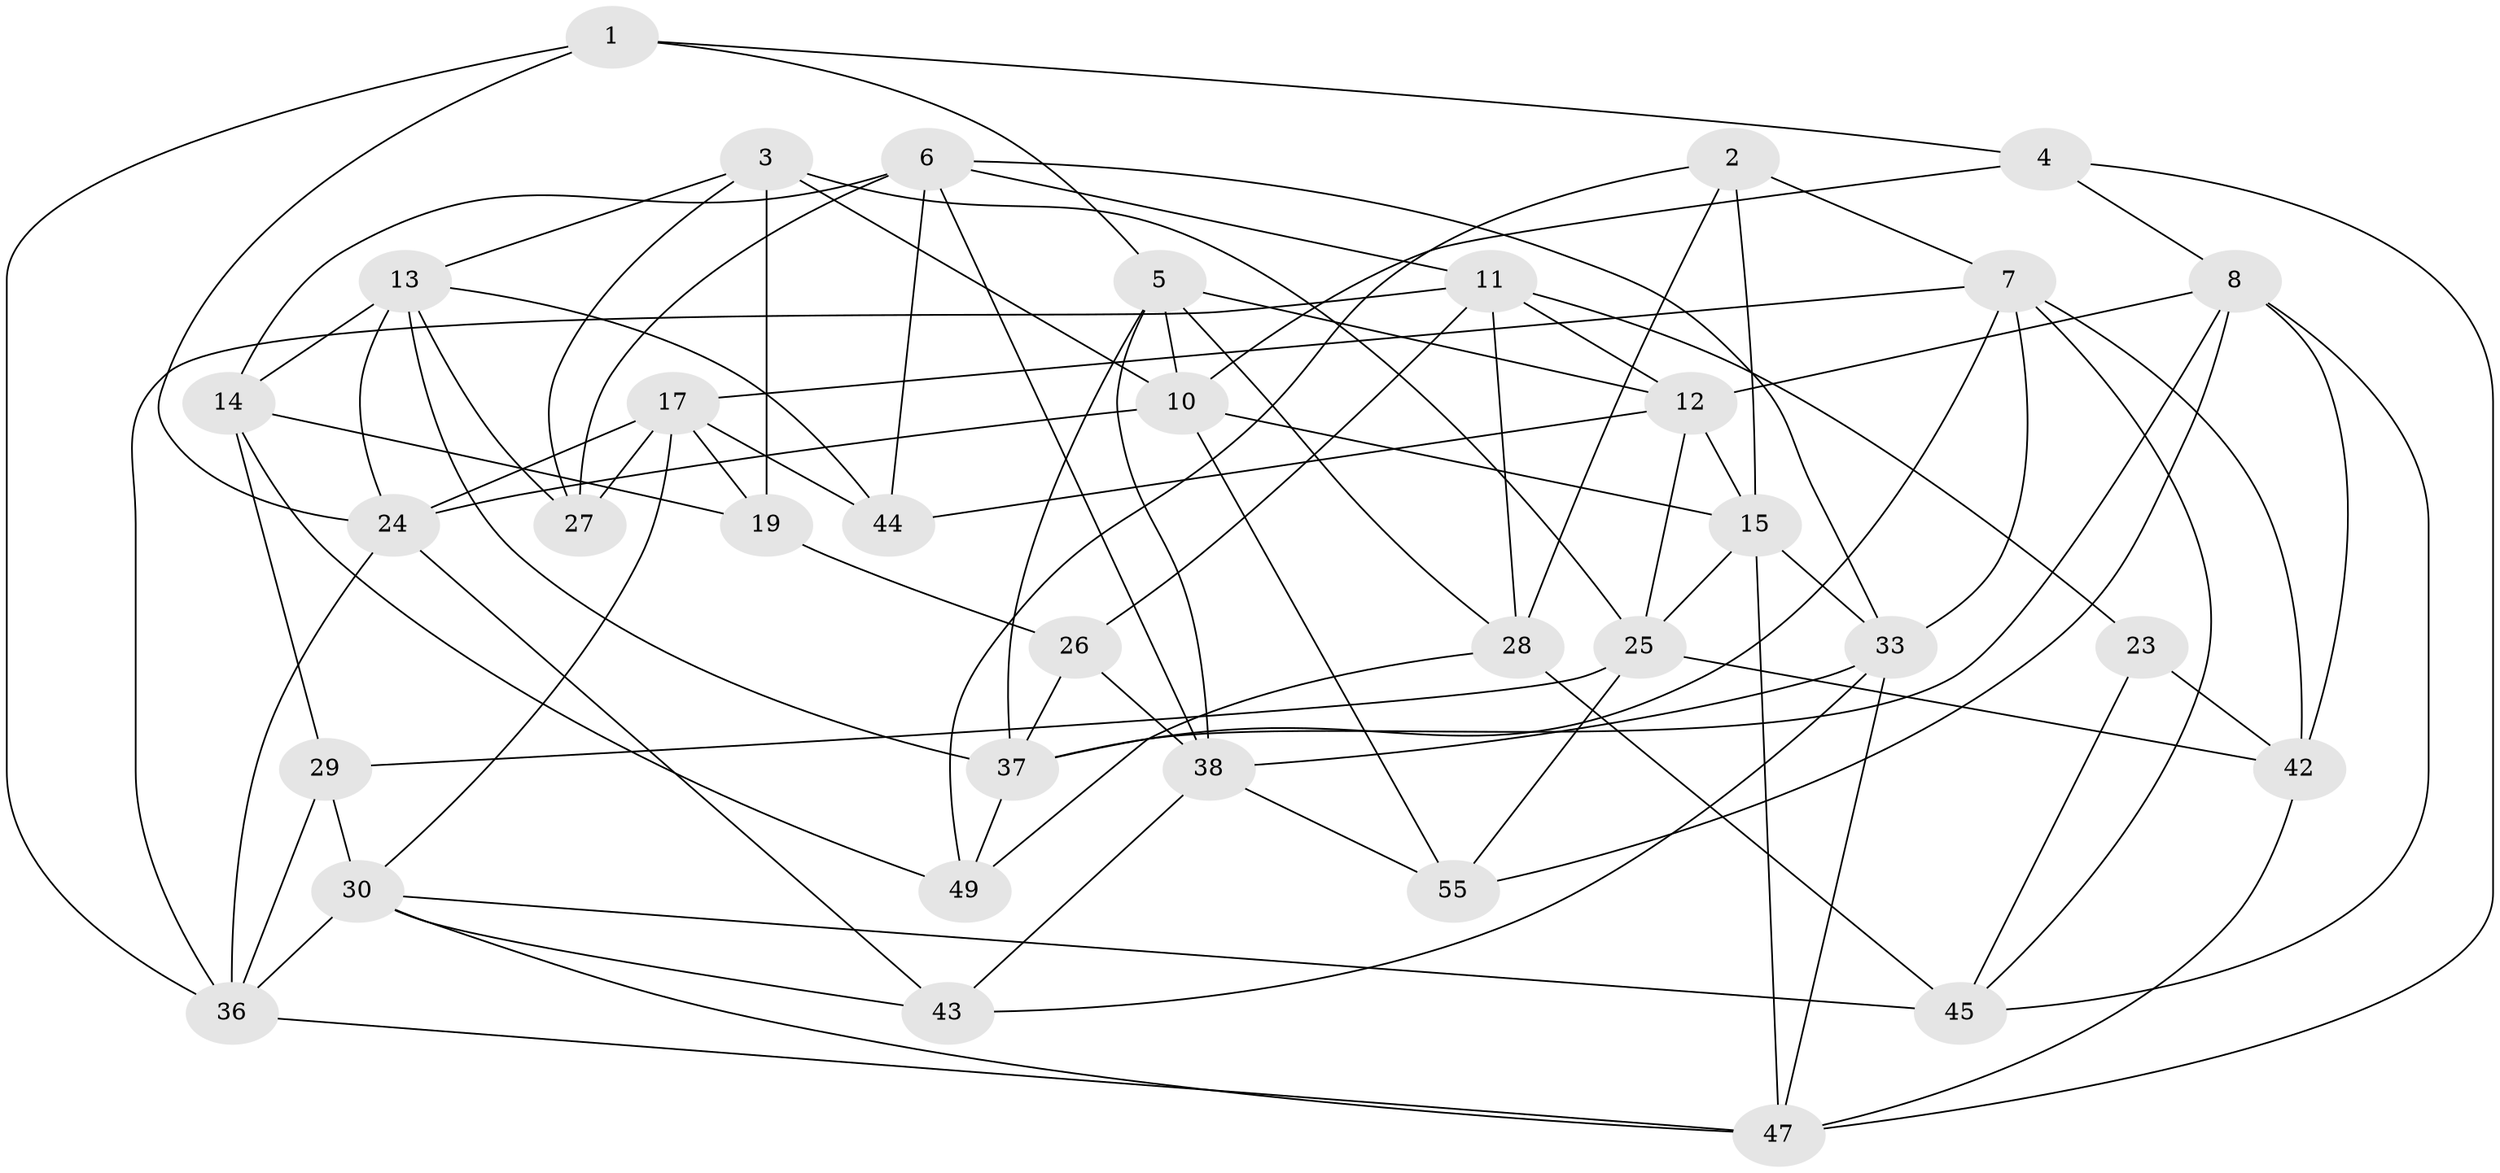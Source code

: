 // Generated by graph-tools (version 1.1) at 2025/24/03/03/25 07:24:26]
// undirected, 35 vertices, 90 edges
graph export_dot {
graph [start="1"]
  node [color=gray90,style=filled];
  1;
  2;
  3 [super="+9"];
  4;
  5 [super="+31"];
  6 [super="+16"];
  7 [super="+34"];
  8 [super="+22"];
  10 [super="+52"];
  11 [super="+56"];
  12 [super="+20"];
  13 [super="+18"];
  14 [super="+48"];
  15 [super="+41"];
  17 [super="+32"];
  19 [super="+21"];
  23;
  24 [super="+46"];
  25 [super="+59"];
  26;
  27;
  28 [super="+35"];
  29;
  30 [super="+58"];
  33 [super="+39"];
  36 [super="+40"];
  37 [super="+57"];
  38 [super="+50"];
  42 [super="+53"];
  43;
  44;
  45 [super="+51"];
  47 [super="+54"];
  49;
  55;
  1 -- 5;
  1 -- 24;
  1 -- 4;
  1 -- 36;
  2 -- 49;
  2 -- 28;
  2 -- 7;
  2 -- 15;
  3 -- 27;
  3 -- 25;
  3 -- 19 [weight=2];
  3 -- 10;
  3 -- 13;
  4 -- 10;
  4 -- 47;
  4 -- 8;
  5 -- 38;
  5 -- 37;
  5 -- 10;
  5 -- 12;
  5 -- 28;
  6 -- 27;
  6 -- 14;
  6 -- 38;
  6 -- 44;
  6 -- 33;
  6 -- 11;
  7 -- 42;
  7 -- 45;
  7 -- 17;
  7 -- 37;
  7 -- 33;
  8 -- 12;
  8 -- 55;
  8 -- 45;
  8 -- 42;
  8 -- 37;
  10 -- 15;
  10 -- 24;
  10 -- 55;
  11 -- 23;
  11 -- 28;
  11 -- 26;
  11 -- 12;
  11 -- 36;
  12 -- 44;
  12 -- 25;
  12 -- 15;
  13 -- 24;
  13 -- 27;
  13 -- 44;
  13 -- 14;
  13 -- 37;
  14 -- 49;
  14 -- 29;
  14 -- 19 [weight=2];
  15 -- 25;
  15 -- 47;
  15 -- 33;
  17 -- 19;
  17 -- 27;
  17 -- 44;
  17 -- 30;
  17 -- 24;
  19 -- 26;
  23 -- 42 [weight=2];
  23 -- 45;
  24 -- 43;
  24 -- 36;
  25 -- 29;
  25 -- 42;
  25 -- 55;
  26 -- 38;
  26 -- 37;
  28 -- 49;
  28 -- 45 [weight=2];
  29 -- 36;
  29 -- 30;
  30 -- 36;
  30 -- 47;
  30 -- 45;
  30 -- 43;
  33 -- 43;
  33 -- 47;
  33 -- 38;
  36 -- 47;
  37 -- 49;
  38 -- 43;
  38 -- 55;
  42 -- 47;
}
